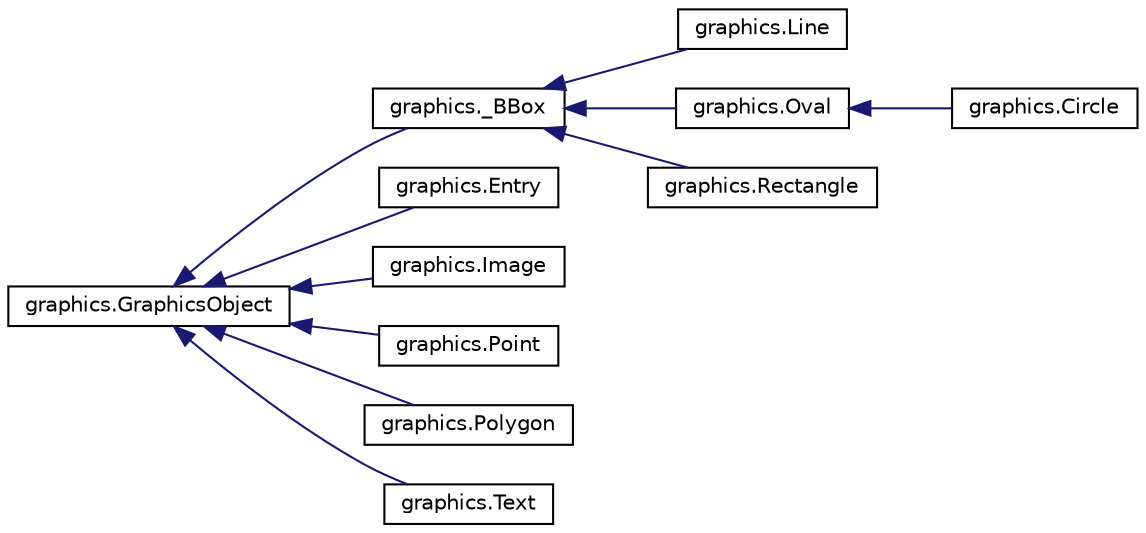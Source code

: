 digraph "Graphical Class Hierarchy"
{
  edge [fontname="Helvetica",fontsize="10",labelfontname="Helvetica",labelfontsize="10"];
  node [fontname="Helvetica",fontsize="10",shape=record];
  rankdir="LR";
  Node1 [label="graphics.GraphicsObject",height=0.2,width=0.4,color="black", fillcolor="white", style="filled",URL="$classgraphics_1_1GraphicsObject.html"];
  Node1 -> Node2 [dir="back",color="midnightblue",fontsize="10",style="solid",fontname="Helvetica"];
  Node2 [label="graphics._BBox",height=0.2,width=0.4,color="black", fillcolor="white", style="filled",URL="$classgraphics_1_1__BBox.html"];
  Node2 -> Node3 [dir="back",color="midnightblue",fontsize="10",style="solid",fontname="Helvetica"];
  Node3 [label="graphics.Line",height=0.2,width=0.4,color="black", fillcolor="white", style="filled",URL="$classgraphics_1_1Line.html"];
  Node2 -> Node4 [dir="back",color="midnightblue",fontsize="10",style="solid",fontname="Helvetica"];
  Node4 [label="graphics.Oval",height=0.2,width=0.4,color="black", fillcolor="white", style="filled",URL="$classgraphics_1_1Oval.html"];
  Node4 -> Node5 [dir="back",color="midnightblue",fontsize="10",style="solid",fontname="Helvetica"];
  Node5 [label="graphics.Circle",height=0.2,width=0.4,color="black", fillcolor="white", style="filled",URL="$classgraphics_1_1Circle.html"];
  Node2 -> Node6 [dir="back",color="midnightblue",fontsize="10",style="solid",fontname="Helvetica"];
  Node6 [label="graphics.Rectangle",height=0.2,width=0.4,color="black", fillcolor="white", style="filled",URL="$classgraphics_1_1Rectangle.html"];
  Node1 -> Node7 [dir="back",color="midnightblue",fontsize="10",style="solid",fontname="Helvetica"];
  Node7 [label="graphics.Entry",height=0.2,width=0.4,color="black", fillcolor="white", style="filled",URL="$classgraphics_1_1Entry.html"];
  Node1 -> Node8 [dir="back",color="midnightblue",fontsize="10",style="solid",fontname="Helvetica"];
  Node8 [label="graphics.Image",height=0.2,width=0.4,color="black", fillcolor="white", style="filled",URL="$classgraphics_1_1Image.html"];
  Node1 -> Node9 [dir="back",color="midnightblue",fontsize="10",style="solid",fontname="Helvetica"];
  Node9 [label="graphics.Point",height=0.2,width=0.4,color="black", fillcolor="white", style="filled",URL="$classgraphics_1_1Point.html"];
  Node1 -> Node10 [dir="back",color="midnightblue",fontsize="10",style="solid",fontname="Helvetica"];
  Node10 [label="graphics.Polygon",height=0.2,width=0.4,color="black", fillcolor="white", style="filled",URL="$classgraphics_1_1Polygon.html"];
  Node1 -> Node11 [dir="back",color="midnightblue",fontsize="10",style="solid",fontname="Helvetica"];
  Node11 [label="graphics.Text",height=0.2,width=0.4,color="black", fillcolor="white", style="filled",URL="$classgraphics_1_1Text.html"];
}
